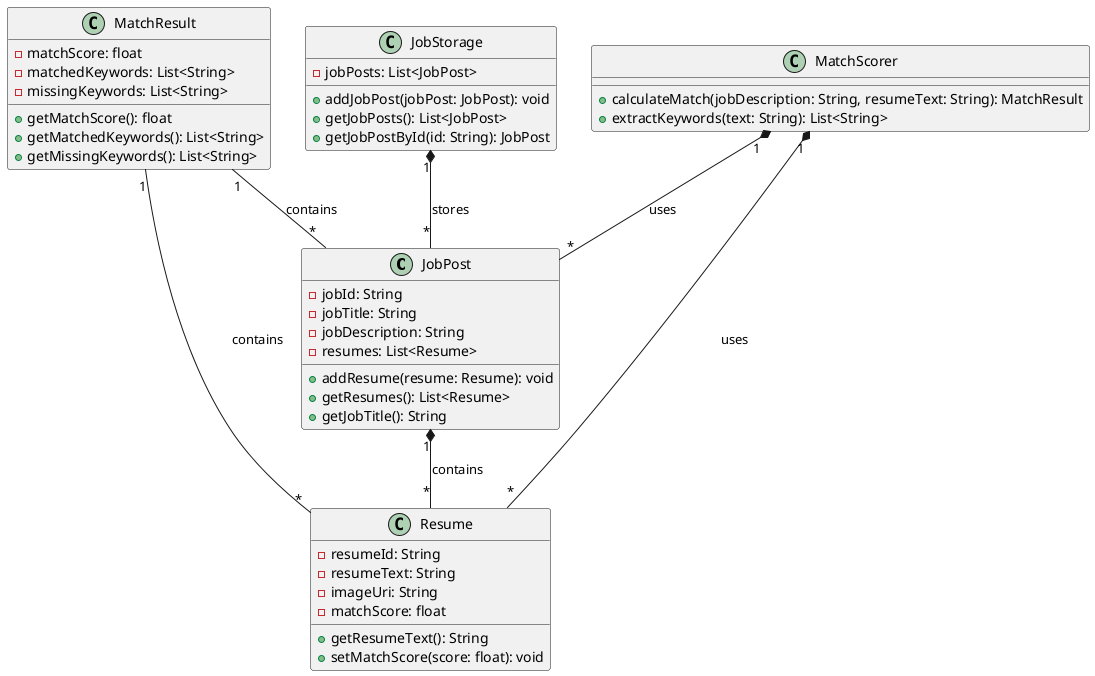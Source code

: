@startuml

' JobPost Class
class JobPost {
    - jobId: String
    - jobTitle: String
    - jobDescription: String
    - resumes: List<Resume>
    + addResume(resume: Resume): void
    + getResumes(): List<Resume>
    + getJobTitle(): String
}

' Resume Class
class Resume {
    - resumeId: String
    - resumeText: String
    - imageUri: String
    - matchScore: float
    + getResumeText(): String
    + setMatchScore(score: float): void
}

' MatchResult Class
class MatchResult {
    - matchScore: float
    - matchedKeywords: List<String>
    - missingKeywords: List<String>
    + getMatchScore(): float
    + getMatchedKeywords(): List<String>
    + getMissingKeywords(): List<String>
}

' MatchScorer Class
class MatchScorer {
    + calculateMatch(jobDescription: String, resumeText: String): MatchResult
    + extractKeywords(text: String): List<String>
}

' JobStorage Class
class JobStorage {
    - jobPosts: List<JobPost>
    + addJobPost(jobPost: JobPost): void
    + getJobPosts(): List<JobPost>
    + getJobPostById(id: String): JobPost
}

' Relationships
JobPost "1" *-- "*" Resume : contains
JobStorage "1" *-- "*" JobPost : stores
MatchScorer "1" *-- "*" Resume : uses
MatchScorer "1" *-- "*" JobPost : uses
MatchResult "1" -- "*" JobPost : contains
MatchResult "1" -- "*" Resume : contains

@enduml
